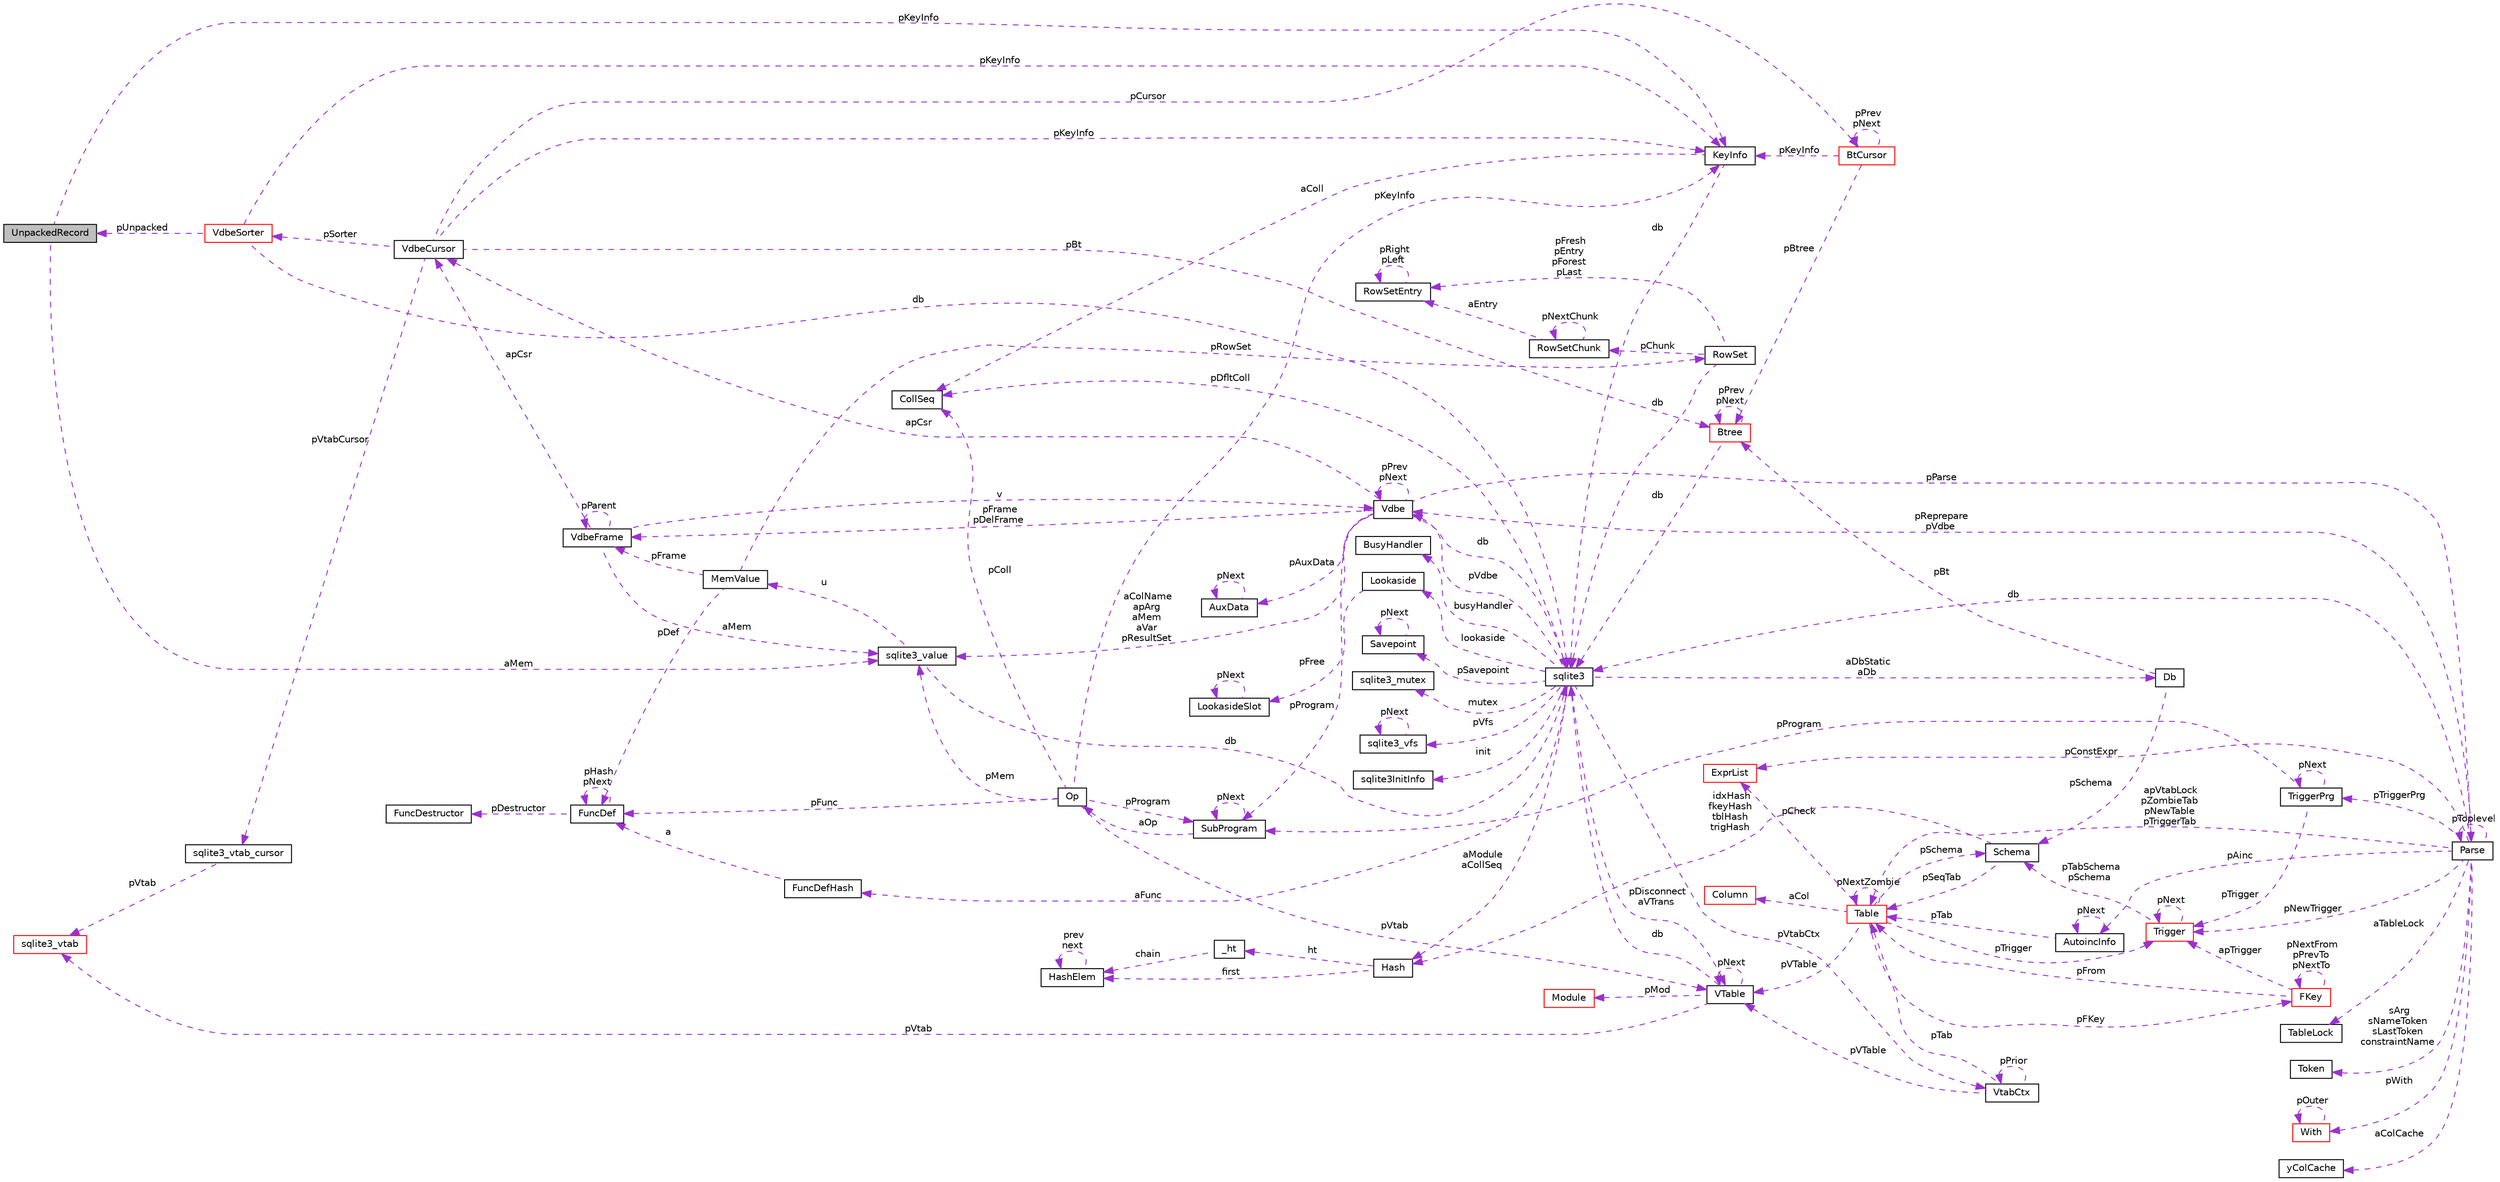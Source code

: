 digraph "UnpackedRecord"
{
  edge [fontname="Helvetica",fontsize="10",labelfontname="Helvetica",labelfontsize="10"];
  node [fontname="Helvetica",fontsize="10",shape=record];
  rankdir="LR";
  Node1 [label="UnpackedRecord",height=0.2,width=0.4,color="black", fillcolor="grey75", style="filled", fontcolor="black"];
  Node2 -> Node1 [dir="back",color="darkorchid3",fontsize="10",style="dashed",label=" aMem" ,fontname="Helvetica"];
  Node2 [label="sqlite3_value",height=0.2,width=0.4,color="black", fillcolor="white", style="filled",URL="$struct_mem.html"];
  Node3 -> Node2 [dir="back",color="darkorchid3",fontsize="10",style="dashed",label=" u" ,fontname="Helvetica"];
  Node3 [label="MemValue",height=0.2,width=0.4,color="black", fillcolor="white", style="filled",URL="$union_mem_1_1_mem_value.html"];
  Node4 -> Node3 [dir="back",color="darkorchid3",fontsize="10",style="dashed",label=" pFrame" ,fontname="Helvetica"];
  Node4 [label="VdbeFrame",height=0.2,width=0.4,color="black", fillcolor="white", style="filled",URL="$struct_vdbe_frame.html"];
  Node2 -> Node4 [dir="back",color="darkorchid3",fontsize="10",style="dashed",label=" aMem" ,fontname="Helvetica"];
  Node5 -> Node4 [dir="back",color="darkorchid3",fontsize="10",style="dashed",label=" v" ,fontname="Helvetica"];
  Node5 [label="Vdbe",height=0.2,width=0.4,color="black", fillcolor="white", style="filled",URL="$struct_vdbe.html"];
  Node5 -> Node5 [dir="back",color="darkorchid3",fontsize="10",style="dashed",label=" pPrev\npNext" ,fontname="Helvetica"];
  Node2 -> Node5 [dir="back",color="darkorchid3",fontsize="10",style="dashed",label=" aColName\napArg\naMem\naVar\npResultSet" ,fontname="Helvetica"];
  Node6 -> Node5 [dir="back",color="darkorchid3",fontsize="10",style="dashed",label=" db" ,fontname="Helvetica"];
  Node6 [label="sqlite3",height=0.2,width=0.4,color="black", fillcolor="white", style="filled",URL="$structsqlite3.html"];
  Node5 -> Node6 [dir="back",color="darkorchid3",fontsize="10",style="dashed",label=" pVdbe" ,fontname="Helvetica"];
  Node7 -> Node6 [dir="back",color="darkorchid3",fontsize="10",style="dashed",label=" pSavepoint" ,fontname="Helvetica"];
  Node7 [label="Savepoint",height=0.2,width=0.4,color="black", fillcolor="white", style="filled",URL="$struct_savepoint.html"];
  Node7 -> Node7 [dir="back",color="darkorchid3",fontsize="10",style="dashed",label=" pNext" ,fontname="Helvetica"];
  Node8 -> Node6 [dir="back",color="darkorchid3",fontsize="10",style="dashed",label=" aFunc" ,fontname="Helvetica"];
  Node8 [label="FuncDefHash",height=0.2,width=0.4,color="black", fillcolor="white", style="filled",URL="$struct_func_def_hash.html"];
  Node9 -> Node8 [dir="back",color="darkorchid3",fontsize="10",style="dashed",label=" a" ,fontname="Helvetica"];
  Node9 [label="FuncDef",height=0.2,width=0.4,color="black", fillcolor="white", style="filled",URL="$struct_func_def.html"];
  Node10 -> Node9 [dir="back",color="darkorchid3",fontsize="10",style="dashed",label=" pDestructor" ,fontname="Helvetica"];
  Node10 [label="FuncDestructor",height=0.2,width=0.4,color="black", fillcolor="white", style="filled",URL="$struct_func_destructor.html"];
  Node9 -> Node9 [dir="back",color="darkorchid3",fontsize="10",style="dashed",label=" pHash\npNext" ,fontname="Helvetica"];
  Node11 -> Node6 [dir="back",color="darkorchid3",fontsize="10",style="dashed",label=" lookaside" ,fontname="Helvetica"];
  Node11 [label="Lookaside",height=0.2,width=0.4,color="black", fillcolor="white", style="filled",URL="$struct_lookaside.html"];
  Node12 -> Node11 [dir="back",color="darkorchid3",fontsize="10",style="dashed",label=" pFree" ,fontname="Helvetica"];
  Node12 [label="LookasideSlot",height=0.2,width=0.4,color="black", fillcolor="white", style="filled",URL="$struct_lookaside_slot.html"];
  Node12 -> Node12 [dir="back",color="darkorchid3",fontsize="10",style="dashed",label=" pNext" ,fontname="Helvetica"];
  Node13 -> Node6 [dir="back",color="darkorchid3",fontsize="10",style="dashed",label=" mutex" ,fontname="Helvetica"];
  Node13 [label="sqlite3_mutex",height=0.2,width=0.4,color="black", fillcolor="white", style="filled",URL="$structsqlite3__mutex.html"];
  Node14 -> Node6 [dir="back",color="darkorchid3",fontsize="10",style="dashed",label=" pVfs" ,fontname="Helvetica"];
  Node14 [label="sqlite3_vfs",height=0.2,width=0.4,color="black", fillcolor="white", style="filled",URL="$structsqlite3__vfs.html"];
  Node14 -> Node14 [dir="back",color="darkorchid3",fontsize="10",style="dashed",label=" pNext" ,fontname="Helvetica"];
  Node15 -> Node6 [dir="back",color="darkorchid3",fontsize="10",style="dashed",label=" init" ,fontname="Helvetica"];
  Node15 [label="sqlite3InitInfo",height=0.2,width=0.4,color="black", fillcolor="white", style="filled",URL="$structsqlite3_1_1sqlite3_init_info.html"];
  Node16 -> Node6 [dir="back",color="darkorchid3",fontsize="10",style="dashed",label=" busyHandler" ,fontname="Helvetica"];
  Node16 [label="BusyHandler",height=0.2,width=0.4,color="black", fillcolor="white", style="filled",URL="$struct_busy_handler.html"];
  Node17 -> Node6 [dir="back",color="darkorchid3",fontsize="10",style="dashed",label=" pVtabCtx" ,fontname="Helvetica"];
  Node17 [label="VtabCtx",height=0.2,width=0.4,color="black", fillcolor="white", style="filled",URL="$struct_vtab_ctx.html"];
  Node17 -> Node17 [dir="back",color="darkorchid3",fontsize="10",style="dashed",label=" pPrior" ,fontname="Helvetica"];
  Node18 -> Node17 [dir="back",color="darkorchid3",fontsize="10",style="dashed",label=" pVTable" ,fontname="Helvetica"];
  Node18 [label="VTable",height=0.2,width=0.4,color="black", fillcolor="white", style="filled",URL="$struct_v_table.html"];
  Node6 -> Node18 [dir="back",color="darkorchid3",fontsize="10",style="dashed",label=" db" ,fontname="Helvetica"];
  Node18 -> Node18 [dir="back",color="darkorchid3",fontsize="10",style="dashed",label=" pNext" ,fontname="Helvetica"];
  Node19 -> Node18 [dir="back",color="darkorchid3",fontsize="10",style="dashed",label=" pMod" ,fontname="Helvetica"];
  Node19 [label="Module",height=0.2,width=0.4,color="red", fillcolor="white", style="filled",URL="$struct_module.html"];
  Node20 -> Node18 [dir="back",color="darkorchid3",fontsize="10",style="dashed",label=" pVtab" ,fontname="Helvetica"];
  Node20 [label="sqlite3_vtab",height=0.2,width=0.4,color="red", fillcolor="white", style="filled",URL="$structsqlite3__vtab.html"];
  Node21 -> Node17 [dir="back",color="darkorchid3",fontsize="10",style="dashed",label=" pTab" ,fontname="Helvetica"];
  Node21 [label="Table",height=0.2,width=0.4,color="red", fillcolor="white", style="filled",URL="$struct_table.html"];
  Node22 -> Node21 [dir="back",color="darkorchid3",fontsize="10",style="dashed",label=" pSchema" ,fontname="Helvetica"];
  Node22 [label="Schema",height=0.2,width=0.4,color="black", fillcolor="white", style="filled",URL="$struct_schema.html"];
  Node21 -> Node22 [dir="back",color="darkorchid3",fontsize="10",style="dashed",label=" pSeqTab" ,fontname="Helvetica"];
  Node23 -> Node22 [dir="back",color="darkorchid3",fontsize="10",style="dashed",label=" idxHash\nfkeyHash\ntblHash\ntrigHash" ,fontname="Helvetica"];
  Node23 [label="Hash",height=0.2,width=0.4,color="black", fillcolor="white", style="filled",URL="$struct_hash.html"];
  Node24 -> Node23 [dir="back",color="darkorchid3",fontsize="10",style="dashed",label=" ht" ,fontname="Helvetica"];
  Node24 [label="_ht",height=0.2,width=0.4,color="black", fillcolor="white", style="filled",URL="$struct_hash_1_1__ht.html"];
  Node25 -> Node24 [dir="back",color="darkorchid3",fontsize="10",style="dashed",label=" chain" ,fontname="Helvetica"];
  Node25 [label="HashElem",height=0.2,width=0.4,color="black", fillcolor="white", style="filled",URL="$struct_hash_elem.html"];
  Node25 -> Node25 [dir="back",color="darkorchid3",fontsize="10",style="dashed",label=" prev\nnext" ,fontname="Helvetica"];
  Node25 -> Node23 [dir="back",color="darkorchid3",fontsize="10",style="dashed",label=" first" ,fontname="Helvetica"];
  Node26 -> Node21 [dir="back",color="darkorchid3",fontsize="10",style="dashed",label=" aCol" ,fontname="Helvetica"];
  Node26 [label="Column",height=0.2,width=0.4,color="red", fillcolor="white", style="filled",URL="$struct_column.html"];
  Node27 -> Node21 [dir="back",color="darkorchid3",fontsize="10",style="dashed",label=" pFKey" ,fontname="Helvetica"];
  Node27 [label="FKey",height=0.2,width=0.4,color="red", fillcolor="white", style="filled",URL="$struct_f_key.html"];
  Node27 -> Node27 [dir="back",color="darkorchid3",fontsize="10",style="dashed",label=" pNextFrom\npPrevTo\npNextTo" ,fontname="Helvetica"];
  Node21 -> Node27 [dir="back",color="darkorchid3",fontsize="10",style="dashed",label=" pFrom" ,fontname="Helvetica"];
  Node28 -> Node27 [dir="back",color="darkorchid3",fontsize="10",style="dashed",label=" apTrigger" ,fontname="Helvetica"];
  Node28 [label="Trigger",height=0.2,width=0.4,color="red", fillcolor="white", style="filled",URL="$struct_trigger.html"];
  Node22 -> Node28 [dir="back",color="darkorchid3",fontsize="10",style="dashed",label=" pTabSchema\npSchema" ,fontname="Helvetica"];
  Node28 -> Node28 [dir="back",color="darkorchid3",fontsize="10",style="dashed",label=" pNext" ,fontname="Helvetica"];
  Node18 -> Node21 [dir="back",color="darkorchid3",fontsize="10",style="dashed",label=" pVTable" ,fontname="Helvetica"];
  Node21 -> Node21 [dir="back",color="darkorchid3",fontsize="10",style="dashed",label=" pNextZombie" ,fontname="Helvetica"];
  Node28 -> Node21 [dir="back",color="darkorchid3",fontsize="10",style="dashed",label=" pTrigger" ,fontname="Helvetica"];
  Node29 -> Node21 [dir="back",color="darkorchid3",fontsize="10",style="dashed",label=" pCheck" ,fontname="Helvetica"];
  Node29 [label="ExprList",height=0.2,width=0.4,color="red", fillcolor="white", style="filled",URL="$struct_expr_list.html"];
  Node30 -> Node6 [dir="back",color="darkorchid3",fontsize="10",style="dashed",label=" pDfltColl" ,fontname="Helvetica"];
  Node30 [label="CollSeq",height=0.2,width=0.4,color="black", fillcolor="white", style="filled",URL="$struct_coll_seq.html"];
  Node18 -> Node6 [dir="back",color="darkorchid3",fontsize="10",style="dashed",label=" pDisconnect\naVTrans" ,fontname="Helvetica"];
  Node31 -> Node6 [dir="back",color="darkorchid3",fontsize="10",style="dashed",label=" aDbStatic\naDb" ,fontname="Helvetica"];
  Node31 [label="Db",height=0.2,width=0.4,color="black", fillcolor="white", style="filled",URL="$struct_db.html"];
  Node22 -> Node31 [dir="back",color="darkorchid3",fontsize="10",style="dashed",label=" pSchema" ,fontname="Helvetica"];
  Node32 -> Node31 [dir="back",color="darkorchid3",fontsize="10",style="dashed",label=" pBt" ,fontname="Helvetica"];
  Node32 [label="Btree",height=0.2,width=0.4,color="red", fillcolor="white", style="filled",URL="$struct_btree.html"];
  Node6 -> Node32 [dir="back",color="darkorchid3",fontsize="10",style="dashed",label=" db" ,fontname="Helvetica"];
  Node32 -> Node32 [dir="back",color="darkorchid3",fontsize="10",style="dashed",label=" pPrev\npNext" ,fontname="Helvetica"];
  Node23 -> Node6 [dir="back",color="darkorchid3",fontsize="10",style="dashed",label=" aModule\naCollSeq" ,fontname="Helvetica"];
  Node4 -> Node5 [dir="back",color="darkorchid3",fontsize="10",style="dashed",label=" pFrame\npDelFrame" ,fontname="Helvetica"];
  Node33 -> Node5 [dir="back",color="darkorchid3",fontsize="10",style="dashed",label=" pAuxData" ,fontname="Helvetica"];
  Node33 [label="AuxData",height=0.2,width=0.4,color="black", fillcolor="white", style="filled",URL="$struct_aux_data.html"];
  Node33 -> Node33 [dir="back",color="darkorchid3",fontsize="10",style="dashed",label=" pNext" ,fontname="Helvetica"];
  Node34 -> Node5 [dir="back",color="darkorchid3",fontsize="10",style="dashed",label=" pProgram" ,fontname="Helvetica"];
  Node34 [label="SubProgram",height=0.2,width=0.4,color="black", fillcolor="white", style="filled",URL="$struct_sub_program.html"];
  Node34 -> Node34 [dir="back",color="darkorchid3",fontsize="10",style="dashed",label=" pNext" ,fontname="Helvetica"];
  Node35 -> Node34 [dir="back",color="darkorchid3",fontsize="10",style="dashed",label=" aOp" ,fontname="Helvetica"];
  Node35 [label="Op",height=0.2,width=0.4,color="black", fillcolor="white", style="filled",URL="$struct_vdbe_op.html"];
  Node2 -> Node35 [dir="back",color="darkorchid3",fontsize="10",style="dashed",label=" pMem" ,fontname="Helvetica"];
  Node30 -> Node35 [dir="back",color="darkorchid3",fontsize="10",style="dashed",label=" pColl" ,fontname="Helvetica"];
  Node18 -> Node35 [dir="back",color="darkorchid3",fontsize="10",style="dashed",label=" pVtab" ,fontname="Helvetica"];
  Node34 -> Node35 [dir="back",color="darkorchid3",fontsize="10",style="dashed",label=" pProgram" ,fontname="Helvetica"];
  Node36 -> Node35 [dir="back",color="darkorchid3",fontsize="10",style="dashed",label=" pKeyInfo" ,fontname="Helvetica"];
  Node36 [label="KeyInfo",height=0.2,width=0.4,color="black", fillcolor="white", style="filled",URL="$struct_key_info.html"];
  Node6 -> Node36 [dir="back",color="darkorchid3",fontsize="10",style="dashed",label=" db" ,fontname="Helvetica"];
  Node30 -> Node36 [dir="back",color="darkorchid3",fontsize="10",style="dashed",label=" aColl" ,fontname="Helvetica"];
  Node9 -> Node35 [dir="back",color="darkorchid3",fontsize="10",style="dashed",label=" pFunc" ,fontname="Helvetica"];
  Node37 -> Node5 [dir="back",color="darkorchid3",fontsize="10",style="dashed",label=" apCsr" ,fontname="Helvetica"];
  Node37 [label="VdbeCursor",height=0.2,width=0.4,color="black", fillcolor="white", style="filled",URL="$struct_vdbe_cursor.html"];
  Node38 -> Node37 [dir="back",color="darkorchid3",fontsize="10",style="dashed",label=" pCursor" ,fontname="Helvetica"];
  Node38 [label="BtCursor",height=0.2,width=0.4,color="red", fillcolor="white", style="filled",URL="$struct_bt_cursor.html"];
  Node38 -> Node38 [dir="back",color="darkorchid3",fontsize="10",style="dashed",label=" pPrev\npNext" ,fontname="Helvetica"];
  Node36 -> Node38 [dir="back",color="darkorchid3",fontsize="10",style="dashed",label=" pKeyInfo" ,fontname="Helvetica"];
  Node32 -> Node38 [dir="back",color="darkorchid3",fontsize="10",style="dashed",label=" pBtree" ,fontname="Helvetica"];
  Node39 -> Node37 [dir="back",color="darkorchid3",fontsize="10",style="dashed",label=" pVtabCursor" ,fontname="Helvetica"];
  Node39 [label="sqlite3_vtab_cursor",height=0.2,width=0.4,color="black", fillcolor="white", style="filled",URL="$structsqlite3__vtab__cursor.html"];
  Node20 -> Node39 [dir="back",color="darkorchid3",fontsize="10",style="dashed",label=" pVtab" ,fontname="Helvetica"];
  Node40 -> Node37 [dir="back",color="darkorchid3",fontsize="10",style="dashed",label=" pSorter" ,fontname="Helvetica"];
  Node40 [label="VdbeSorter",height=0.2,width=0.4,color="red", fillcolor="white", style="filled",URL="$struct_vdbe_sorter.html"];
  Node6 -> Node40 [dir="back",color="darkorchid3",fontsize="10",style="dashed",label=" db" ,fontname="Helvetica"];
  Node36 -> Node40 [dir="back",color="darkorchid3",fontsize="10",style="dashed",label=" pKeyInfo" ,fontname="Helvetica"];
  Node1 -> Node40 [dir="back",color="darkorchid3",fontsize="10",style="dashed",label=" pUnpacked" ,fontname="Helvetica"];
  Node36 -> Node37 [dir="back",color="darkorchid3",fontsize="10",style="dashed",label=" pKeyInfo" ,fontname="Helvetica"];
  Node32 -> Node37 [dir="back",color="darkorchid3",fontsize="10",style="dashed",label=" pBt" ,fontname="Helvetica"];
  Node41 -> Node5 [dir="back",color="darkorchid3",fontsize="10",style="dashed",label=" pParse" ,fontname="Helvetica"];
  Node41 [label="Parse",height=0.2,width=0.4,color="black", fillcolor="white", style="filled",URL="$struct_parse.html"];
  Node5 -> Node41 [dir="back",color="darkorchid3",fontsize="10",style="dashed",label=" pReprepare\npVdbe" ,fontname="Helvetica"];
  Node6 -> Node41 [dir="back",color="darkorchid3",fontsize="10",style="dashed",label=" db" ,fontname="Helvetica"];
  Node42 -> Node41 [dir="back",color="darkorchid3",fontsize="10",style="dashed",label=" aTableLock" ,fontname="Helvetica"];
  Node42 [label="TableLock",height=0.2,width=0.4,color="black", fillcolor="white", style="filled",URL="$struct_table_lock.html"];
  Node43 -> Node41 [dir="back",color="darkorchid3",fontsize="10",style="dashed",label=" sArg\nsNameToken\nsLastToken\nconstraintName" ,fontname="Helvetica"];
  Node43 [label="Token",height=0.2,width=0.4,color="black", fillcolor="white", style="filled",URL="$struct_token.html"];
  Node44 -> Node41 [dir="back",color="darkorchid3",fontsize="10",style="dashed",label=" pWith" ,fontname="Helvetica"];
  Node44 [label="With",height=0.2,width=0.4,color="red", fillcolor="white", style="filled",URL="$struct_with.html"];
  Node44 -> Node44 [dir="back",color="darkorchid3",fontsize="10",style="dashed",label=" pOuter" ,fontname="Helvetica"];
  Node45 -> Node41 [dir="back",color="darkorchid3",fontsize="10",style="dashed",label=" aColCache" ,fontname="Helvetica"];
  Node45 [label="yColCache",height=0.2,width=0.4,color="black", fillcolor="white", style="filled",URL="$struct_parse_1_1y_col_cache.html"];
  Node21 -> Node41 [dir="back",color="darkorchid3",fontsize="10",style="dashed",label=" apVtabLock\npZombieTab\npNewTable\npTriggerTab" ,fontname="Helvetica"];
  Node28 -> Node41 [dir="back",color="darkorchid3",fontsize="10",style="dashed",label=" pNewTrigger" ,fontname="Helvetica"];
  Node46 -> Node41 [dir="back",color="darkorchid3",fontsize="10",style="dashed",label=" pTriggerPrg" ,fontname="Helvetica"];
  Node46 [label="TriggerPrg",height=0.2,width=0.4,color="black", fillcolor="white", style="filled",URL="$struct_trigger_prg.html"];
  Node34 -> Node46 [dir="back",color="darkorchid3",fontsize="10",style="dashed",label=" pProgram" ,fontname="Helvetica"];
  Node28 -> Node46 [dir="back",color="darkorchid3",fontsize="10",style="dashed",label=" pTrigger" ,fontname="Helvetica"];
  Node46 -> Node46 [dir="back",color="darkorchid3",fontsize="10",style="dashed",label=" pNext" ,fontname="Helvetica"];
  Node47 -> Node41 [dir="back",color="darkorchid3",fontsize="10",style="dashed",label=" pAinc" ,fontname="Helvetica"];
  Node47 [label="AutoincInfo",height=0.2,width=0.4,color="black", fillcolor="white", style="filled",URL="$struct_autoinc_info.html"];
  Node21 -> Node47 [dir="back",color="darkorchid3",fontsize="10",style="dashed",label=" pTab" ,fontname="Helvetica"];
  Node47 -> Node47 [dir="back",color="darkorchid3",fontsize="10",style="dashed",label=" pNext" ,fontname="Helvetica"];
  Node29 -> Node41 [dir="back",color="darkorchid3",fontsize="10",style="dashed",label=" pConstExpr" ,fontname="Helvetica"];
  Node41 -> Node41 [dir="back",color="darkorchid3",fontsize="10",style="dashed",label=" pToplevel" ,fontname="Helvetica"];
  Node4 -> Node4 [dir="back",color="darkorchid3",fontsize="10",style="dashed",label=" pParent" ,fontname="Helvetica"];
  Node37 -> Node4 [dir="back",color="darkorchid3",fontsize="10",style="dashed",label=" apCsr" ,fontname="Helvetica"];
  Node48 -> Node3 [dir="back",color="darkorchid3",fontsize="10",style="dashed",label=" pRowSet" ,fontname="Helvetica"];
  Node48 [label="RowSet",height=0.2,width=0.4,color="black", fillcolor="white", style="filled",URL="$struct_row_set.html"];
  Node6 -> Node48 [dir="back",color="darkorchid3",fontsize="10",style="dashed",label=" db" ,fontname="Helvetica"];
  Node49 -> Node48 [dir="back",color="darkorchid3",fontsize="10",style="dashed",label=" pChunk" ,fontname="Helvetica"];
  Node49 [label="RowSetChunk",height=0.2,width=0.4,color="black", fillcolor="white", style="filled",URL="$struct_row_set_chunk.html"];
  Node49 -> Node49 [dir="back",color="darkorchid3",fontsize="10",style="dashed",label=" pNextChunk" ,fontname="Helvetica"];
  Node50 -> Node49 [dir="back",color="darkorchid3",fontsize="10",style="dashed",label=" aEntry" ,fontname="Helvetica"];
  Node50 [label="RowSetEntry",height=0.2,width=0.4,color="black", fillcolor="white", style="filled",URL="$struct_row_set_entry.html"];
  Node50 -> Node50 [dir="back",color="darkorchid3",fontsize="10",style="dashed",label=" pRight\npLeft" ,fontname="Helvetica"];
  Node50 -> Node48 [dir="back",color="darkorchid3",fontsize="10",style="dashed",label=" pFresh\npEntry\npForest\npLast" ,fontname="Helvetica"];
  Node9 -> Node3 [dir="back",color="darkorchid3",fontsize="10",style="dashed",label=" pDef" ,fontname="Helvetica"];
  Node6 -> Node2 [dir="back",color="darkorchid3",fontsize="10",style="dashed",label=" db" ,fontname="Helvetica"];
  Node36 -> Node1 [dir="back",color="darkorchid3",fontsize="10",style="dashed",label=" pKeyInfo" ,fontname="Helvetica"];
}
